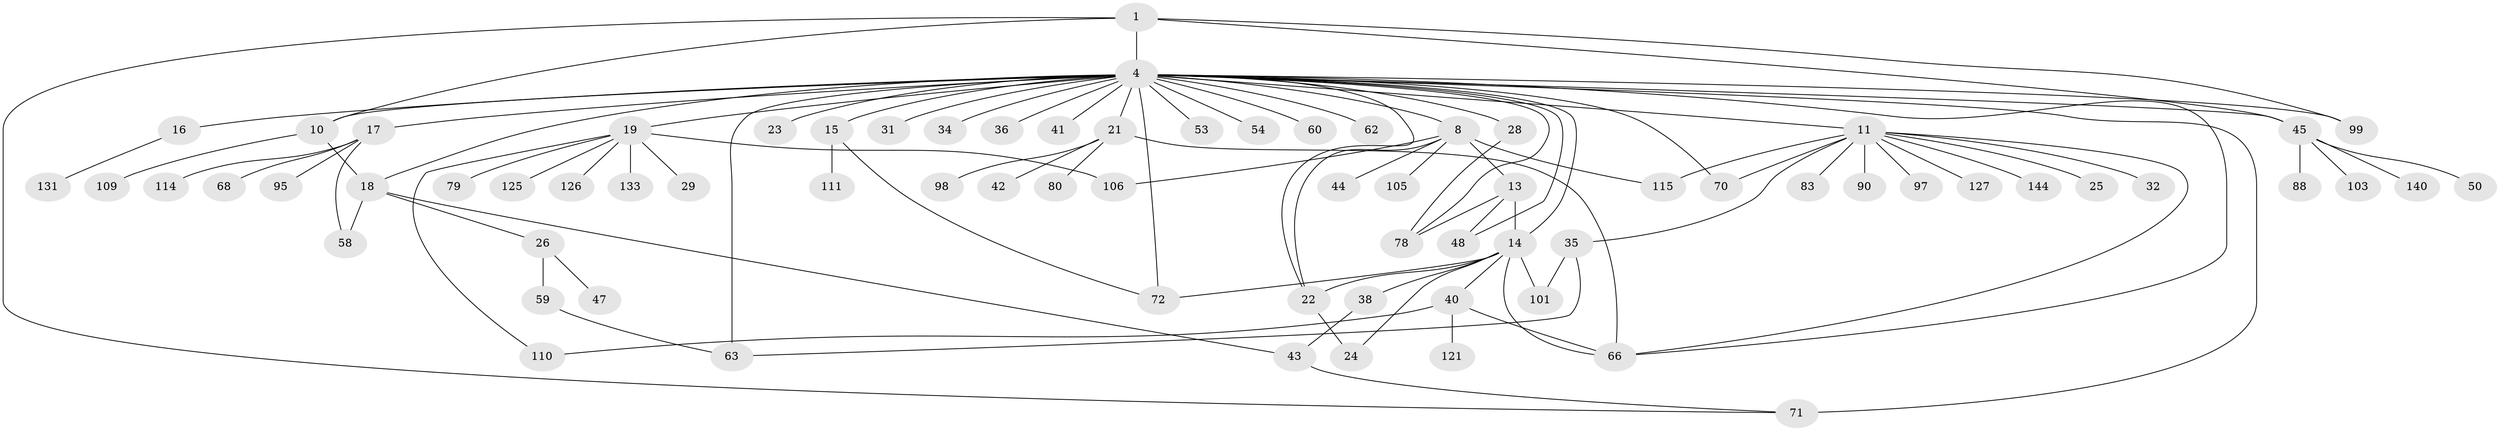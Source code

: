 // original degree distribution, {6: 0.053691275167785234, 5: 0.020134228187919462, 2: 0.24161073825503357, 36: 0.006711409395973154, 12: 0.006711409395973154, 9: 0.026845637583892617, 4: 0.06040268456375839, 13: 0.006711409395973154, 1: 0.4966442953020134, 3: 0.08053691275167785}
// Generated by graph-tools (version 1.1) at 2025/14/03/09/25 04:14:30]
// undirected, 74 vertices, 101 edges
graph export_dot {
graph [start="1"]
  node [color=gray90,style=filled];
  1 [super="+2+84+141+142+113+3"];
  4 [super="+123+9+100+135+93+94+104+92+87+46+55+7+6+51+27+5+81+39+12+64+76+20+67"];
  8 [super="+30"];
  10;
  11;
  13;
  14;
  15;
  16;
  17;
  18 [super="+49+129"];
  19;
  21;
  22 [super="+146+65+56+137"];
  23 [super="+82"];
  24 [super="+33"];
  25;
  26 [super="+74"];
  28;
  29;
  31;
  32 [super="+139"];
  34;
  35 [super="+77+73"];
  36;
  38 [super="+86+96+69"];
  40 [super="+52"];
  41;
  42;
  43;
  44;
  45;
  47;
  48;
  50;
  53;
  54;
  58;
  59;
  60 [super="+130+145"];
  62;
  63 [super="+89+132+147"];
  66 [super="+102"];
  68;
  70;
  71 [super="+143"];
  72;
  78 [super="+91"];
  79;
  80;
  83;
  88;
  90;
  95 [super="+116"];
  97;
  98;
  99 [super="+128"];
  101;
  103;
  105 [super="+124"];
  106;
  109;
  110;
  111;
  114;
  115;
  121;
  125;
  126;
  127;
  131;
  133;
  140;
  144;
  1 -- 10;
  1 -- 4;
  1 -- 99;
  1 -- 71;
  1 -- 45;
  4 -- 8 [weight=2];
  4 -- 16;
  4 -- 17 [weight=2];
  4 -- 18 [weight=2];
  4 -- 23;
  4 -- 28;
  4 -- 31;
  4 -- 60;
  4 -- 70;
  4 -- 71 [weight=2];
  4 -- 62;
  4 -- 19 [weight=2];
  4 -- 63 [weight=4];
  4 -- 34;
  4 -- 36;
  4 -- 10;
  4 -- 11 [weight=2];
  4 -- 15;
  4 -- 48;
  4 -- 66;
  4 -- 72;
  4 -- 14;
  4 -- 21 [weight=2];
  4 -- 53;
  4 -- 78;
  4 -- 45;
  4 -- 99;
  4 -- 54;
  4 -- 41;
  4 -- 22;
  8 -- 13;
  8 -- 22;
  8 -- 115;
  8 -- 105;
  8 -- 106;
  8 -- 44;
  10 -- 109;
  10 -- 18;
  11 -- 25;
  11 -- 32;
  11 -- 35;
  11 -- 66;
  11 -- 70;
  11 -- 83;
  11 -- 90;
  11 -- 97;
  11 -- 115;
  11 -- 127;
  11 -- 144;
  13 -- 14;
  13 -- 48;
  13 -- 78;
  14 -- 24;
  14 -- 38;
  14 -- 40;
  14 -- 72;
  14 -- 101;
  14 -- 66;
  14 -- 22;
  15 -- 72;
  15 -- 111;
  16 -- 131;
  17 -- 58;
  17 -- 68;
  17 -- 95;
  17 -- 114;
  18 -- 26;
  18 -- 43;
  18 -- 58;
  19 -- 29;
  19 -- 79;
  19 -- 106;
  19 -- 110;
  19 -- 125;
  19 -- 126;
  19 -- 133;
  21 -- 42;
  21 -- 80;
  21 -- 98;
  21 -- 66;
  22 -- 24 [weight=2];
  26 -- 47;
  26 -- 59;
  28 -- 78;
  35 -- 63;
  35 -- 101;
  38 -- 43;
  40 -- 66;
  40 -- 110;
  40 -- 121;
  43 -- 71;
  45 -- 50;
  45 -- 88;
  45 -- 103;
  45 -- 140;
  59 -- 63;
}
